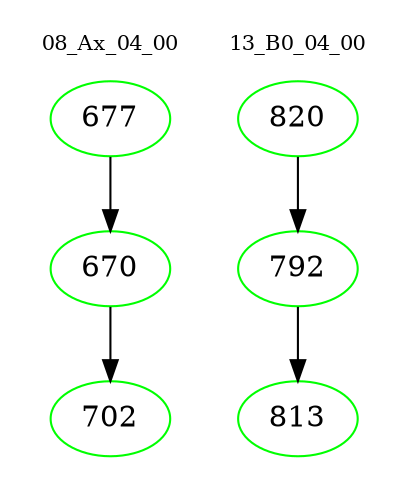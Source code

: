 digraph{
subgraph cluster_0 {
color = white
label = "08_Ax_04_00";
fontsize=10;
T0_677 [label="677", color="green"]
T0_677 -> T0_670 [color="black"]
T0_670 [label="670", color="green"]
T0_670 -> T0_702 [color="black"]
T0_702 [label="702", color="green"]
}
subgraph cluster_1 {
color = white
label = "13_B0_04_00";
fontsize=10;
T1_820 [label="820", color="green"]
T1_820 -> T1_792 [color="black"]
T1_792 [label="792", color="green"]
T1_792 -> T1_813 [color="black"]
T1_813 [label="813", color="green"]
}
}
